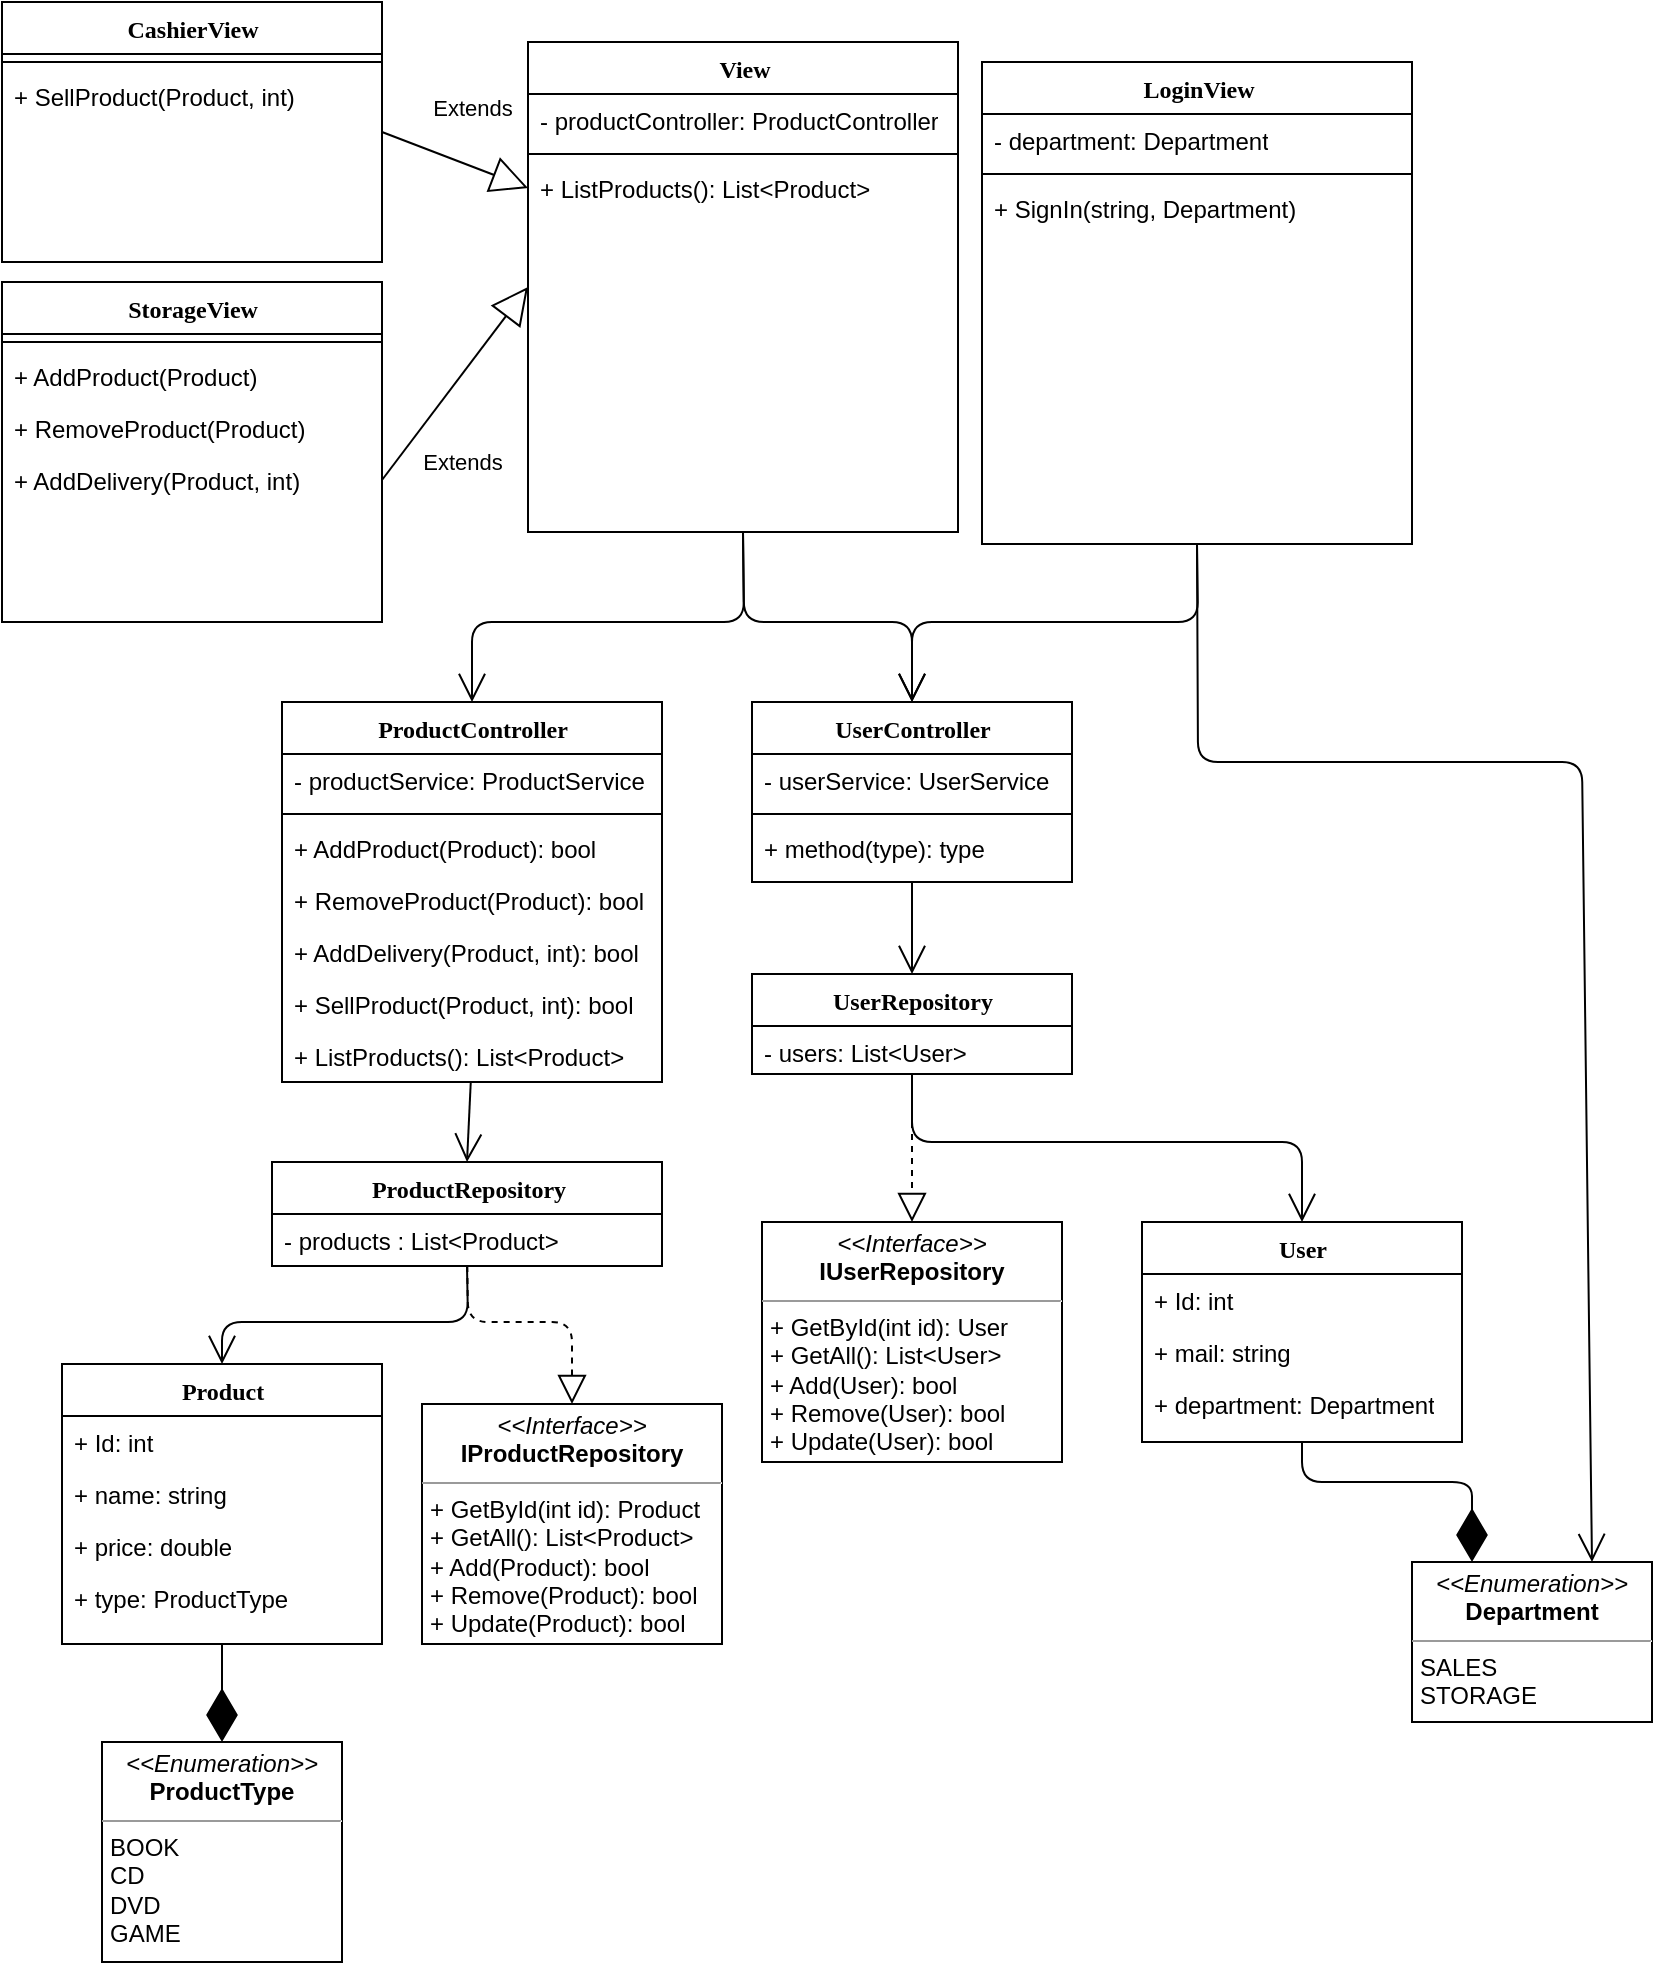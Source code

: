 <mxfile version="12.8.4" type="device"><diagram name="Page-1" id="9f46799a-70d6-7492-0946-bef42562c5a5"><mxGraphModel dx="920" dy="1375" grid="1" gridSize="10" guides="1" tooltips="1" connect="1" arrows="1" fold="1" page="1" pageScale="1" pageWidth="1100" pageHeight="850" background="#ffffff" math="0" shadow="0"><root><mxCell id="0"/><mxCell id="1" parent="0"/><mxCell id="78961159f06e98e8-17" value="Product" style="swimlane;html=1;fontStyle=1;align=center;verticalAlign=top;childLayout=stackLayout;horizontal=1;startSize=26;horizontalStack=0;resizeParent=1;resizeLast=0;collapsible=1;marginBottom=0;swimlaneFillColor=#ffffff;rounded=0;shadow=0;comic=0;labelBackgroundColor=none;strokeWidth=1;fillColor=none;fontFamily=Verdana;fontSize=12" parent="1" vertex="1"><mxGeometry x="210" y="421" width="160" height="140" as="geometry"/></mxCell><mxCell id="78961159f06e98e8-21" value="+ Id: int" style="text;html=1;strokeColor=none;fillColor=none;align=left;verticalAlign=top;spacingLeft=4;spacingRight=4;whiteSpace=wrap;overflow=hidden;rotatable=0;points=[[0,0.5],[1,0.5]];portConstraint=eastwest;" parent="78961159f06e98e8-17" vertex="1"><mxGeometry y="26" width="160" height="26" as="geometry"/></mxCell><mxCell id="0bkyjAdQQClNHAc4ruux-62" value="+ name: string" style="text;html=1;strokeColor=none;fillColor=none;align=left;verticalAlign=top;spacingLeft=4;spacingRight=4;whiteSpace=wrap;overflow=hidden;rotatable=0;points=[[0,0.5],[1,0.5]];portConstraint=eastwest;" parent="78961159f06e98e8-17" vertex="1"><mxGeometry y="52" width="160" height="26" as="geometry"/></mxCell><mxCell id="0bkyjAdQQClNHAc4ruux-63" value="+ price: double" style="text;html=1;strokeColor=none;fillColor=none;align=left;verticalAlign=top;spacingLeft=4;spacingRight=4;whiteSpace=wrap;overflow=hidden;rotatable=0;points=[[0,0.5],[1,0.5]];portConstraint=eastwest;" parent="78961159f06e98e8-17" vertex="1"><mxGeometry y="78" width="160" height="26" as="geometry"/></mxCell><mxCell id="EcRTs48C65KYlkjp_YQp-9" value="+ type: ProductType" style="text;html=1;strokeColor=none;fillColor=none;align=left;verticalAlign=top;spacingLeft=4;spacingRight=4;whiteSpace=wrap;overflow=hidden;rotatable=0;points=[[0,0.5],[1,0.5]];portConstraint=eastwest;" parent="78961159f06e98e8-17" vertex="1"><mxGeometry y="104" width="160" height="26" as="geometry"/></mxCell><mxCell id="78961159f06e98e8-30" value="ProductController" style="swimlane;html=1;fontStyle=1;align=center;verticalAlign=top;childLayout=stackLayout;horizontal=1;startSize=26;horizontalStack=0;resizeParent=1;resizeLast=0;collapsible=1;marginBottom=0;swimlaneFillColor=#ffffff;rounded=0;shadow=0;comic=0;labelBackgroundColor=none;strokeWidth=1;fillColor=none;fontFamily=Verdana;fontSize=12" parent="1" vertex="1"><mxGeometry x="320" y="90" width="190" height="190" as="geometry"/></mxCell><mxCell id="78961159f06e98e8-31" value="- productService: ProductService" style="text;html=1;strokeColor=none;fillColor=none;align=left;verticalAlign=top;spacingLeft=4;spacingRight=4;whiteSpace=wrap;overflow=hidden;rotatable=0;points=[[0,0.5],[1,0.5]];portConstraint=eastwest;" parent="78961159f06e98e8-30" vertex="1"><mxGeometry y="26" width="190" height="26" as="geometry"/></mxCell><mxCell id="78961159f06e98e8-38" value="" style="line;html=1;strokeWidth=1;fillColor=none;align=left;verticalAlign=middle;spacingTop=-1;spacingLeft=3;spacingRight=3;rotatable=0;labelPosition=right;points=[];portConstraint=eastwest;" parent="78961159f06e98e8-30" vertex="1"><mxGeometry y="52" width="190" height="8" as="geometry"/></mxCell><mxCell id="2uxWiu-USM1Q02Om_RPY-19" value="+ AddProduct(Product): bool" style="text;html=1;strokeColor=none;fillColor=none;align=left;verticalAlign=top;spacingLeft=4;spacingRight=4;whiteSpace=wrap;overflow=hidden;rotatable=0;points=[[0,0.5],[1,0.5]];portConstraint=eastwest;" parent="78961159f06e98e8-30" vertex="1"><mxGeometry y="60" width="190" height="26" as="geometry"/></mxCell><mxCell id="yk10GEe768oNlf9Ula4p-1" value="+ RemoveProduct(Product): bool" style="text;html=1;strokeColor=none;fillColor=none;align=left;verticalAlign=top;spacingLeft=4;spacingRight=4;whiteSpace=wrap;overflow=hidden;rotatable=0;points=[[0,0.5],[1,0.5]];portConstraint=eastwest;" parent="78961159f06e98e8-30" vertex="1"><mxGeometry y="86" width="190" height="26" as="geometry"/></mxCell><mxCell id="yk10GEe768oNlf9Ula4p-2" value="+ AddDelivery(Product, int): bool" style="text;html=1;strokeColor=none;fillColor=none;align=left;verticalAlign=top;spacingLeft=4;spacingRight=4;whiteSpace=wrap;overflow=hidden;rotatable=0;points=[[0,0.5],[1,0.5]];portConstraint=eastwest;" parent="78961159f06e98e8-30" vertex="1"><mxGeometry y="112" width="190" height="26" as="geometry"/></mxCell><mxCell id="yk10GEe768oNlf9Ula4p-4" value="+ SellProduct(Product, int): bool" style="text;html=1;strokeColor=none;fillColor=none;align=left;verticalAlign=top;spacingLeft=4;spacingRight=4;whiteSpace=wrap;overflow=hidden;rotatable=0;points=[[0,0.5],[1,0.5]];portConstraint=eastwest;" parent="78961159f06e98e8-30" vertex="1"><mxGeometry y="138" width="190" height="26" as="geometry"/></mxCell><mxCell id="yk10GEe768oNlf9Ula4p-5" value="+ ListProducts(): List&amp;lt;Product&amp;gt;" style="text;html=1;strokeColor=none;fillColor=none;align=left;verticalAlign=top;spacingLeft=4;spacingRight=4;whiteSpace=wrap;overflow=hidden;rotatable=0;points=[[0,0.5],[1,0.5]];portConstraint=eastwest;" parent="78961159f06e98e8-30" vertex="1"><mxGeometry y="164" width="190" height="26" as="geometry"/></mxCell><mxCell id="0bkyjAdQQClNHAc4ruux-10" value="UserController" style="swimlane;html=1;fontStyle=1;align=center;verticalAlign=top;childLayout=stackLayout;horizontal=1;startSize=26;horizontalStack=0;resizeParent=1;resizeLast=0;collapsible=1;marginBottom=0;swimlaneFillColor=#ffffff;rounded=0;shadow=0;comic=0;labelBackgroundColor=none;strokeWidth=1;fillColor=none;fontFamily=Verdana;fontSize=12" parent="1" vertex="1"><mxGeometry x="555" y="90" width="160" height="90" as="geometry"/></mxCell><mxCell id="0bkyjAdQQClNHAc4ruux-11" value="- userService: UserService" style="text;html=1;strokeColor=none;fillColor=none;align=left;verticalAlign=top;spacingLeft=4;spacingRight=4;whiteSpace=wrap;overflow=hidden;rotatable=0;points=[[0,0.5],[1,0.5]];portConstraint=eastwest;" parent="0bkyjAdQQClNHAc4ruux-10" vertex="1"><mxGeometry y="26" width="160" height="26" as="geometry"/></mxCell><mxCell id="0bkyjAdQQClNHAc4ruux-16" value="" style="line;html=1;strokeWidth=1;fillColor=none;align=left;verticalAlign=middle;spacingTop=-1;spacingLeft=3;spacingRight=3;rotatable=0;labelPosition=right;points=[];portConstraint=eastwest;" parent="0bkyjAdQQClNHAc4ruux-10" vertex="1"><mxGeometry y="52" width="160" height="8" as="geometry"/></mxCell><mxCell id="0bkyjAdQQClNHAc4ruux-17" value="+ method(type): type" style="text;html=1;strokeColor=none;fillColor=none;align=left;verticalAlign=top;spacingLeft=4;spacingRight=4;whiteSpace=wrap;overflow=hidden;rotatable=0;points=[[0,0.5],[1,0.5]];portConstraint=eastwest;" parent="0bkyjAdQQClNHAc4ruux-10" vertex="1"><mxGeometry y="60" width="160" height="26" as="geometry"/></mxCell><mxCell id="0bkyjAdQQClNHAc4ruux-19" value="View" style="swimlane;html=1;fontStyle=1;align=center;verticalAlign=top;childLayout=stackLayout;horizontal=1;startSize=26;horizontalStack=0;resizeParent=1;resizeLast=0;collapsible=1;marginBottom=0;swimlaneFillColor=#ffffff;rounded=0;shadow=0;comic=0;labelBackgroundColor=none;strokeWidth=1;fillColor=none;fontFamily=Verdana;fontSize=12" parent="1" vertex="1"><mxGeometry x="443" y="-240" width="215" height="245" as="geometry"/></mxCell><mxCell id="0bkyjAdQQClNHAc4ruux-20" value="- productController: ProductController" style="text;html=1;strokeColor=none;fillColor=none;align=left;verticalAlign=top;spacingLeft=4;spacingRight=4;whiteSpace=wrap;overflow=hidden;rotatable=0;points=[[0,0.5],[1,0.5]];portConstraint=eastwest;" parent="0bkyjAdQQClNHAc4ruux-19" vertex="1"><mxGeometry y="26" width="215" height="26" as="geometry"/></mxCell><mxCell id="yk10GEe768oNlf9Ula4p-9" value="" style="line;html=1;strokeWidth=1;fillColor=none;align=left;verticalAlign=middle;spacingTop=-1;spacingLeft=3;spacingRight=3;rotatable=0;labelPosition=right;points=[];portConstraint=eastwest;" parent="0bkyjAdQQClNHAc4ruux-19" vertex="1"><mxGeometry y="52" width="215" height="8" as="geometry"/></mxCell><mxCell id="0bkyjAdQQClNHAc4ruux-26" value="+ ListProducts(): List&amp;lt;Product&amp;gt;" style="text;html=1;strokeColor=none;fillColor=none;align=left;verticalAlign=top;spacingLeft=4;spacingRight=4;whiteSpace=wrap;overflow=hidden;rotatable=0;points=[[0,0.5],[1,0.5]];portConstraint=eastwest;" parent="0bkyjAdQQClNHAc4ruux-19" vertex="1"><mxGeometry y="60" width="215" height="26" as="geometry"/></mxCell><mxCell id="0bkyjAdQQClNHAc4ruux-37" value="ProductRepository" style="swimlane;html=1;fontStyle=1;align=center;verticalAlign=top;childLayout=stackLayout;horizontal=1;startSize=26;horizontalStack=0;resizeParent=1;resizeLast=0;collapsible=1;marginBottom=0;swimlaneFillColor=#ffffff;rounded=0;shadow=0;comic=0;labelBackgroundColor=none;strokeWidth=1;fillColor=none;fontFamily=Verdana;fontSize=12" parent="1" vertex="1"><mxGeometry x="315" y="320" width="195" height="52" as="geometry"/></mxCell><mxCell id="0bkyjAdQQClNHAc4ruux-38" value="- products : List&amp;lt;Product&amp;gt;" style="text;html=1;strokeColor=none;fillColor=none;align=left;verticalAlign=top;spacingLeft=4;spacingRight=4;whiteSpace=wrap;overflow=hidden;rotatable=0;points=[[0,0.5],[1,0.5]];portConstraint=eastwest;" parent="0bkyjAdQQClNHAc4ruux-37" vertex="1"><mxGeometry y="26" width="195" height="26" as="geometry"/></mxCell><mxCell id="0bkyjAdQQClNHAc4ruux-57" value="UserRepository" style="swimlane;html=1;fontStyle=1;align=center;verticalAlign=top;childLayout=stackLayout;horizontal=1;startSize=26;horizontalStack=0;resizeParent=1;resizeLast=0;collapsible=1;marginBottom=0;swimlaneFillColor=#ffffff;rounded=0;shadow=0;comic=0;labelBackgroundColor=none;strokeWidth=1;fillColor=none;fontFamily=Verdana;fontSize=12" parent="1" vertex="1"><mxGeometry x="555" y="226" width="160" height="50" as="geometry"/></mxCell><mxCell id="0bkyjAdQQClNHAc4ruux-58" value="- users: List&amp;lt;User&amp;gt;" style="text;html=1;strokeColor=none;fillColor=none;align=left;verticalAlign=top;spacingLeft=4;spacingRight=4;whiteSpace=wrap;overflow=hidden;rotatable=0;points=[[0,0.5],[1,0.5]];portConstraint=eastwest;" parent="0bkyjAdQQClNHAc4ruux-57" vertex="1"><mxGeometry y="26" width="160" height="24" as="geometry"/></mxCell><mxCell id="0bkyjAdQQClNHAc4ruux-65" value="" style="endArrow=open;endFill=1;endSize=12;html=1;entryX=0.5;entryY=0;entryDx=0;entryDy=0;" parent="1" source="yk10GEe768oNlf9Ula4p-5" target="0bkyjAdQQClNHAc4ruux-37" edge="1"><mxGeometry width="160" relative="1" as="geometry"><mxPoint x="416.84" y="353.404" as="sourcePoint"/><mxPoint x="370" y="440" as="targetPoint"/></mxGeometry></mxCell><mxCell id="2uxWiu-USM1Q02Om_RPY-1" value="" style="endArrow=open;endFill=1;endSize=12;html=1;entryX=0.5;entryY=0;entryDx=0;entryDy=0;exitX=0.5;exitY=1;exitDx=0;exitDy=0;" parent="1" source="0bkyjAdQQClNHAc4ruux-19" target="78961159f06e98e8-30" edge="1"><mxGeometry width="160" relative="1" as="geometry"><mxPoint x="560" y="-50" as="sourcePoint"/><mxPoint x="430" y="50" as="targetPoint"/><Array as="points"><mxPoint x="551" y="50"/><mxPoint x="415" y="50"/></Array></mxGeometry></mxCell><mxCell id="2uxWiu-USM1Q02Om_RPY-2" value="" style="endArrow=open;endFill=1;endSize=12;html=1;entryX=0.5;entryY=0;entryDx=0;entryDy=0;exitX=0.5;exitY=1;exitDx=0;exitDy=0;" parent="1" source="0bkyjAdQQClNHAc4ruux-19" target="0bkyjAdQQClNHAc4ruux-10" edge="1"><mxGeometry width="160" relative="1" as="geometry"><mxPoint x="560" y="-50" as="sourcePoint"/><mxPoint x="790" y="140" as="targetPoint"/><Array as="points"><mxPoint x="551" y="50"/><mxPoint x="635" y="50"/></Array></mxGeometry></mxCell><mxCell id="2uxWiu-USM1Q02Om_RPY-3" value="" style="endArrow=open;endFill=1;endSize=12;html=1;exitX=0.5;exitY=1;exitDx=0;exitDy=0;entryX=0.5;entryY=0;entryDx=0;entryDy=0;" parent="1" source="0bkyjAdQQClNHAc4ruux-37" target="78961159f06e98e8-17" edge="1"><mxGeometry width="160" relative="1" as="geometry"><mxPoint x="155" y="449" as="sourcePoint"/><mxPoint x="315" y="449" as="targetPoint"/><Array as="points"><mxPoint x="413" y="400"/><mxPoint x="290" y="400"/></Array></mxGeometry></mxCell><mxCell id="2uxWiu-USM1Q02Om_RPY-5" value="" style="endArrow=open;endFill=1;endSize=12;html=1;entryX=0.5;entryY=0;entryDx=0;entryDy=0;exitX=0.5;exitY=1;exitDx=0;exitDy=0;" parent="1" source="0bkyjAdQQClNHAc4ruux-10" target="0bkyjAdQQClNHAc4ruux-57" edge="1"><mxGeometry width="160" relative="1" as="geometry"><mxPoint x="635" y="324.0" as="sourcePoint"/><mxPoint x="893" y="360" as="targetPoint"/></mxGeometry></mxCell><mxCell id="2uxWiu-USM1Q02Om_RPY-7" value="" style="endArrow=open;endFill=1;endSize=12;html=1;entryX=0.5;entryY=0;entryDx=0;entryDy=0;" parent="1" source="0bkyjAdQQClNHAc4ruux-58" target="EcRTs48C65KYlkjp_YQp-31" edge="1"><mxGeometry width="160" relative="1" as="geometry"><mxPoint x="619.36" y="310.938" as="sourcePoint"/><mxPoint x="609.616" y="370" as="targetPoint"/><Array as="points"><mxPoint x="635" y="310"/><mxPoint x="830" y="310"/></Array></mxGeometry></mxCell><mxCell id="2uxWiu-USM1Q02Om_RPY-9" value="&lt;p style=&quot;margin: 0px ; margin-top: 4px ; text-align: center&quot;&gt;&lt;i&gt;&amp;lt;&amp;lt;Interface&amp;gt;&amp;gt;&lt;/i&gt;&lt;br&gt;&lt;b&gt;IProductRepository&lt;/b&gt;&lt;/p&gt;&lt;hr size=&quot;1&quot;&gt;&lt;p style=&quot;margin: 0px ; margin-left: 4px&quot;&gt;+ GetById(int id): Product&lt;/p&gt;&lt;p style=&quot;margin: 0px ; margin-left: 4px&quot;&gt;+ GetAll(): List&amp;lt;Product&amp;gt;&lt;/p&gt;&lt;p style=&quot;margin: 0px ; margin-left: 4px&quot;&gt;+ Add(Product): bool&lt;/p&gt;&lt;p style=&quot;margin: 0px ; margin-left: 4px&quot;&gt;+ Remove(Product): bool&lt;/p&gt;&lt;p style=&quot;margin: 0px ; margin-left: 4px&quot;&gt;+ Update(Product): bool&lt;/p&gt;" style="verticalAlign=top;align=left;overflow=fill;fontSize=12;fontFamily=Helvetica;html=1;" parent="1" vertex="1"><mxGeometry x="390" y="441" width="150" height="120" as="geometry"/></mxCell><mxCell id="2uxWiu-USM1Q02Om_RPY-13" value="" style="endArrow=block;dashed=1;endFill=0;endSize=12;html=1;entryX=0.5;entryY=0;entryDx=0;entryDy=0;" parent="1" source="0bkyjAdQQClNHAc4ruux-38" target="2uxWiu-USM1Q02Om_RPY-9" edge="1"><mxGeometry width="160" relative="1" as="geometry"><mxPoint x="480" y="400" as="sourcePoint"/><mxPoint x="255" y="569" as="targetPoint"/><Array as="points"><mxPoint x="413" y="400"/><mxPoint x="465" y="400"/></Array></mxGeometry></mxCell><mxCell id="2uxWiu-USM1Q02Om_RPY-18" value="&lt;p style=&quot;margin: 0px ; margin-top: 4px ; text-align: center&quot;&gt;&lt;i&gt;&amp;lt;&amp;lt;Enumeration&amp;gt;&amp;gt;&lt;/i&gt;&lt;br&gt;&lt;b&gt;ProductType&lt;/b&gt;&lt;/p&gt;&lt;hr size=&quot;1&quot;&gt;&lt;p style=&quot;margin: 0px ; margin-left: 4px&quot;&gt;BOOK&lt;/p&gt;&lt;p style=&quot;margin: 0px ; margin-left: 4px&quot;&gt;CD&lt;/p&gt;&lt;p style=&quot;margin: 0px ; margin-left: 4px&quot;&gt;DVD&lt;/p&gt;&lt;p style=&quot;margin: 0px ; margin-left: 4px&quot;&gt;GAME&lt;/p&gt;" style="verticalAlign=top;align=left;overflow=fill;fontSize=12;fontFamily=Helvetica;html=1;" parent="1" vertex="1"><mxGeometry x="230" y="610" width="120" height="110" as="geometry"/></mxCell><mxCell id="EcRTs48C65KYlkjp_YQp-10" value="StorageView" style="swimlane;html=1;fontStyle=1;align=center;verticalAlign=top;childLayout=stackLayout;horizontal=1;startSize=26;horizontalStack=0;resizeParent=1;resizeLast=0;collapsible=1;marginBottom=0;swimlaneFillColor=#ffffff;rounded=0;shadow=0;comic=0;labelBackgroundColor=none;strokeWidth=1;fillColor=none;fontFamily=Verdana;fontSize=12" parent="1" vertex="1"><mxGeometry x="180" y="-120" width="190" height="170" as="geometry"/></mxCell><mxCell id="yk10GEe768oNlf9Ula4p-10" value="" style="line;html=1;strokeWidth=1;fillColor=none;align=left;verticalAlign=middle;spacingTop=-1;spacingLeft=3;spacingRight=3;rotatable=0;labelPosition=right;points=[];portConstraint=eastwest;" parent="EcRTs48C65KYlkjp_YQp-10" vertex="1"><mxGeometry y="26" width="190" height="8" as="geometry"/></mxCell><mxCell id="EcRTs48C65KYlkjp_YQp-13" value="+ AddProduct(Product)" style="text;html=1;strokeColor=none;fillColor=none;align=left;verticalAlign=top;spacingLeft=4;spacingRight=4;whiteSpace=wrap;overflow=hidden;rotatable=0;points=[[0,0.5],[1,0.5]];portConstraint=eastwest;" parent="EcRTs48C65KYlkjp_YQp-10" vertex="1"><mxGeometry y="34" width="190" height="26" as="geometry"/></mxCell><mxCell id="EcRTs48C65KYlkjp_YQp-14" value="+ RemoveProduct(Product)" style="text;html=1;strokeColor=none;fillColor=none;align=left;verticalAlign=top;spacingLeft=4;spacingRight=4;whiteSpace=wrap;overflow=hidden;rotatable=0;points=[[0,0.5],[1,0.5]];portConstraint=eastwest;" parent="EcRTs48C65KYlkjp_YQp-10" vertex="1"><mxGeometry y="60" width="190" height="26" as="geometry"/></mxCell><mxCell id="EcRTs48C65KYlkjp_YQp-27" value="+ AddDelivery(Product, int)" style="text;html=1;strokeColor=none;fillColor=none;align=left;verticalAlign=top;spacingLeft=4;spacingRight=4;whiteSpace=wrap;overflow=hidden;rotatable=0;points=[[0,0.5],[1,0.5]];portConstraint=eastwest;" parent="EcRTs48C65KYlkjp_YQp-10" vertex="1"><mxGeometry y="86" width="190" height="26" as="geometry"/></mxCell><mxCell id="EcRTs48C65KYlkjp_YQp-19" value="CashierView" style="swimlane;html=1;fontStyle=1;align=center;verticalAlign=top;childLayout=stackLayout;horizontal=1;startSize=26;horizontalStack=0;resizeParent=1;resizeLast=0;collapsible=1;marginBottom=0;swimlaneFillColor=#ffffff;rounded=0;shadow=0;comic=0;labelBackgroundColor=none;strokeWidth=1;fillColor=none;fontFamily=Verdana;fontSize=12" parent="1" vertex="1"><mxGeometry x="180" y="-260" width="190" height="130" as="geometry"/></mxCell><mxCell id="yk10GEe768oNlf9Ula4p-11" value="" style="line;html=1;strokeWidth=1;fillColor=none;align=left;verticalAlign=middle;spacingTop=-1;spacingLeft=3;spacingRight=3;rotatable=0;labelPosition=right;points=[];portConstraint=eastwest;" parent="EcRTs48C65KYlkjp_YQp-19" vertex="1"><mxGeometry y="26" width="190" height="8" as="geometry"/></mxCell><mxCell id="EcRTs48C65KYlkjp_YQp-22" value="+ SellProduct(Product, int)" style="text;html=1;strokeColor=none;fillColor=none;align=left;verticalAlign=top;spacingLeft=4;spacingRight=4;whiteSpace=wrap;overflow=hidden;rotatable=0;points=[[0,0.5],[1,0.5]];portConstraint=eastwest;" parent="EcRTs48C65KYlkjp_YQp-19" vertex="1"><mxGeometry y="34" width="190" height="26" as="geometry"/></mxCell><mxCell id="EcRTs48C65KYlkjp_YQp-28" value="Extends" style="endArrow=block;endSize=16;endFill=0;html=1;exitX=1;exitY=0.5;exitDx=0;exitDy=0;entryX=0;entryY=0.5;entryDx=0;entryDy=0;" parent="1" source="EcRTs48C65KYlkjp_YQp-27" target="0bkyjAdQQClNHAc4ruux-19" edge="1"><mxGeometry x="-0.482" y="-26" width="160" relative="1" as="geometry"><mxPoint x="350" y="-155" as="sourcePoint"/><mxPoint x="350" y="-150" as="targetPoint"/><Array as="points"/><mxPoint as="offset"/></mxGeometry></mxCell><mxCell id="EcRTs48C65KYlkjp_YQp-30" value="Extends" style="endArrow=block;endSize=16;endFill=0;html=1;exitX=1;exitY=0.5;exitDx=0;exitDy=0;entryX=0;entryY=0.5;entryDx=0;entryDy=0;" parent="1" source="EcRTs48C65KYlkjp_YQp-19" target="0bkyjAdQQClNHAc4ruux-26" edge="1"><mxGeometry x="-0.072" y="27" width="160" relative="1" as="geometry"><mxPoint x="370" y="-55" as="sourcePoint"/><mxPoint x="460" y="15" as="targetPoint"/><Array as="points"/><mxPoint x="1" as="offset"/></mxGeometry></mxCell><mxCell id="EcRTs48C65KYlkjp_YQp-31" value="User" style="swimlane;html=1;fontStyle=1;align=center;verticalAlign=top;childLayout=stackLayout;horizontal=1;startSize=26;horizontalStack=0;resizeParent=1;resizeLast=0;collapsible=1;marginBottom=0;swimlaneFillColor=#ffffff;rounded=0;shadow=0;comic=0;labelBackgroundColor=none;strokeWidth=1;fillColor=none;fontFamily=Verdana;fontSize=12" parent="1" vertex="1"><mxGeometry x="750" y="350" width="160" height="110" as="geometry"/></mxCell><mxCell id="EcRTs48C65KYlkjp_YQp-32" value="+ Id: int" style="text;html=1;strokeColor=none;fillColor=none;align=left;verticalAlign=top;spacingLeft=4;spacingRight=4;whiteSpace=wrap;overflow=hidden;rotatable=0;points=[[0,0.5],[1,0.5]];portConstraint=eastwest;" parent="EcRTs48C65KYlkjp_YQp-31" vertex="1"><mxGeometry y="26" width="160" height="26" as="geometry"/></mxCell><mxCell id="EcRTs48C65KYlkjp_YQp-33" value="+ mail: string" style="text;html=1;strokeColor=none;fillColor=none;align=left;verticalAlign=top;spacingLeft=4;spacingRight=4;whiteSpace=wrap;overflow=hidden;rotatable=0;points=[[0,0.5],[1,0.5]];portConstraint=eastwest;" parent="EcRTs48C65KYlkjp_YQp-31" vertex="1"><mxGeometry y="52" width="160" height="26" as="geometry"/></mxCell><mxCell id="EcRTs48C65KYlkjp_YQp-39" value="+ department: Department" style="text;html=1;strokeColor=none;fillColor=none;align=left;verticalAlign=top;spacingLeft=4;spacingRight=4;whiteSpace=wrap;overflow=hidden;rotatable=0;points=[[0,0.5],[1,0.5]];portConstraint=eastwest;" parent="EcRTs48C65KYlkjp_YQp-31" vertex="1"><mxGeometry y="78" width="160" height="26" as="geometry"/></mxCell><mxCell id="EcRTs48C65KYlkjp_YQp-38" value="&lt;p style=&quot;margin: 0px ; margin-top: 4px ; text-align: center&quot;&gt;&lt;i&gt;&amp;lt;&amp;lt;Enumeration&amp;gt;&amp;gt;&lt;/i&gt;&lt;br&gt;&lt;b&gt;Department&lt;/b&gt;&lt;/p&gt;&lt;hr size=&quot;1&quot;&gt;&lt;p style=&quot;margin: 0px ; margin-left: 4px&quot;&gt;SALES&lt;/p&gt;&lt;p style=&quot;margin: 0px ; margin-left: 4px&quot;&gt;&lt;span&gt;STORAGE&lt;/span&gt;&lt;/p&gt;" style="verticalAlign=top;align=left;overflow=fill;fontSize=12;fontFamily=Helvetica;html=1;" parent="1" vertex="1"><mxGeometry x="885" y="520" width="120" height="80" as="geometry"/></mxCell><mxCell id="EcRTs48C65KYlkjp_YQp-41" value="LoginView" style="swimlane;html=1;fontStyle=1;align=center;verticalAlign=top;childLayout=stackLayout;horizontal=1;startSize=26;horizontalStack=0;resizeParent=1;resizeLast=0;collapsible=1;marginBottom=0;swimlaneFillColor=#ffffff;rounded=0;shadow=0;comic=0;labelBackgroundColor=none;strokeWidth=1;fillColor=none;fontFamily=Verdana;fontSize=12" parent="1" vertex="1"><mxGeometry x="670" y="-230" width="215" height="241" as="geometry"/></mxCell><mxCell id="yk10GEe768oNlf9Ula4p-7" value="- department: Department" style="text;html=1;strokeColor=none;fillColor=none;align=left;verticalAlign=top;spacingLeft=4;spacingRight=4;whiteSpace=wrap;overflow=hidden;rotatable=0;points=[[0,0.5],[1,0.5]];portConstraint=eastwest;" parent="EcRTs48C65KYlkjp_YQp-41" vertex="1"><mxGeometry y="26" width="215" height="26" as="geometry"/></mxCell><mxCell id="yk10GEe768oNlf9Ula4p-8" value="" style="line;html=1;strokeWidth=1;fillColor=none;align=left;verticalAlign=middle;spacingTop=-1;spacingLeft=3;spacingRight=3;rotatable=0;labelPosition=right;points=[];portConstraint=eastwest;" parent="EcRTs48C65KYlkjp_YQp-41" vertex="1"><mxGeometry y="52" width="215" height="8" as="geometry"/></mxCell><mxCell id="yk10GEe768oNlf9Ula4p-3" value="+ SignIn(string, Department)" style="text;html=1;strokeColor=none;fillColor=none;align=left;verticalAlign=top;spacingLeft=4;spacingRight=4;whiteSpace=wrap;overflow=hidden;rotatable=0;points=[[0,0.5],[1,0.5]];portConstraint=eastwest;" parent="EcRTs48C65KYlkjp_YQp-41" vertex="1"><mxGeometry y="60" width="215" height="26" as="geometry"/></mxCell><mxCell id="EcRTs48C65KYlkjp_YQp-45" value="" style="endArrow=open;endFill=1;endSize=12;html=1;exitX=0.5;exitY=1;exitDx=0;exitDy=0;entryX=0.5;entryY=0;entryDx=0;entryDy=0;" parent="1" source="EcRTs48C65KYlkjp_YQp-41" target="0bkyjAdQQClNHAc4ruux-10" edge="1"><mxGeometry width="160" relative="1" as="geometry"><mxPoint x="636.25" y="40" as="sourcePoint"/><mxPoint x="710" y="50" as="targetPoint"/><Array as="points"><mxPoint x="778" y="50"/><mxPoint x="635" y="50"/></Array></mxGeometry></mxCell><mxCell id="EcRTs48C65KYlkjp_YQp-51" value="&lt;p style=&quot;margin: 0px ; margin-top: 4px ; text-align: center&quot;&gt;&lt;i&gt;&amp;lt;&amp;lt;Interface&amp;gt;&amp;gt;&lt;/i&gt;&lt;br&gt;&lt;b&gt;IUserRepository&lt;/b&gt;&lt;/p&gt;&lt;hr size=&quot;1&quot;&gt;&lt;p style=&quot;margin: 0px ; margin-left: 4px&quot;&gt;+ GetById(int id): User&lt;/p&gt;&lt;p style=&quot;margin: 0px ; margin-left: 4px&quot;&gt;+ GetAll(): List&amp;lt;User&amp;gt;&lt;/p&gt;&lt;p style=&quot;margin: 0px ; margin-left: 4px&quot;&gt;+ Add(User): bool&lt;/p&gt;&lt;p style=&quot;margin: 0px ; margin-left: 4px&quot;&gt;+ Remove(User): bool&lt;/p&gt;&lt;p style=&quot;margin: 0px ; margin-left: 4px&quot;&gt;+ Update(User): bool&lt;/p&gt;" style="verticalAlign=top;align=left;overflow=fill;fontSize=12;fontFamily=Helvetica;html=1;" parent="1" vertex="1"><mxGeometry x="560" y="350" width="150" height="120" as="geometry"/></mxCell><mxCell id="EcRTs48C65KYlkjp_YQp-54" value="" style="endArrow=block;dashed=1;endFill=0;endSize=12;html=1;entryX=0.5;entryY=0;entryDx=0;entryDy=0;" parent="1" source="0bkyjAdQQClNHAc4ruux-58" target="EcRTs48C65KYlkjp_YQp-51" edge="1"><mxGeometry width="160" relative="1" as="geometry"><mxPoint x="720" y="250" as="sourcePoint"/><mxPoint x="790" y="90" as="targetPoint"/></mxGeometry></mxCell><mxCell id="yk10GEe768oNlf9Ula4p-6" value="" style="endArrow=open;endFill=1;endSize=12;html=1;exitX=0.5;exitY=1;exitDx=0;exitDy=0;entryX=0.75;entryY=0;entryDx=0;entryDy=0;" parent="1" source="EcRTs48C65KYlkjp_YQp-41" target="EcRTs48C65KYlkjp_YQp-38" edge="1"><mxGeometry width="160" relative="1" as="geometry"><mxPoint x="920" y="110" as="sourcePoint"/><mxPoint x="1020" y="300" as="targetPoint"/><Array as="points"><mxPoint x="778" y="120"/><mxPoint x="970" y="120"/></Array></mxGeometry></mxCell><mxCell id="_2X7dYzdiwEcIjZ3HkbE-1" value="" style="endArrow=diamondThin;endFill=1;endSize=24;html=1;entryX=0.5;entryY=0;entryDx=0;entryDy=0;exitX=0.5;exitY=1;exitDx=0;exitDy=0;" edge="1" parent="1" source="78961159f06e98e8-17" target="2uxWiu-USM1Q02Om_RPY-18"><mxGeometry width="160" relative="1" as="geometry"><mxPoint x="120" y="360" as="sourcePoint"/><mxPoint x="280" y="360" as="targetPoint"/></mxGeometry></mxCell><mxCell id="_2X7dYzdiwEcIjZ3HkbE-2" value="" style="endArrow=diamondThin;endFill=1;endSize=24;html=1;entryX=0.25;entryY=0;entryDx=0;entryDy=0;exitX=0.5;exitY=1;exitDx=0;exitDy=0;" edge="1" parent="1" source="EcRTs48C65KYlkjp_YQp-31" target="EcRTs48C65KYlkjp_YQp-38"><mxGeometry width="160" relative="1" as="geometry"><mxPoint x="650" y="500" as="sourcePoint"/><mxPoint x="650" y="549" as="targetPoint"/><Array as="points"><mxPoint x="830" y="480"/><mxPoint x="915" y="480"/></Array></mxGeometry></mxCell></root></mxGraphModel></diagram></mxfile>